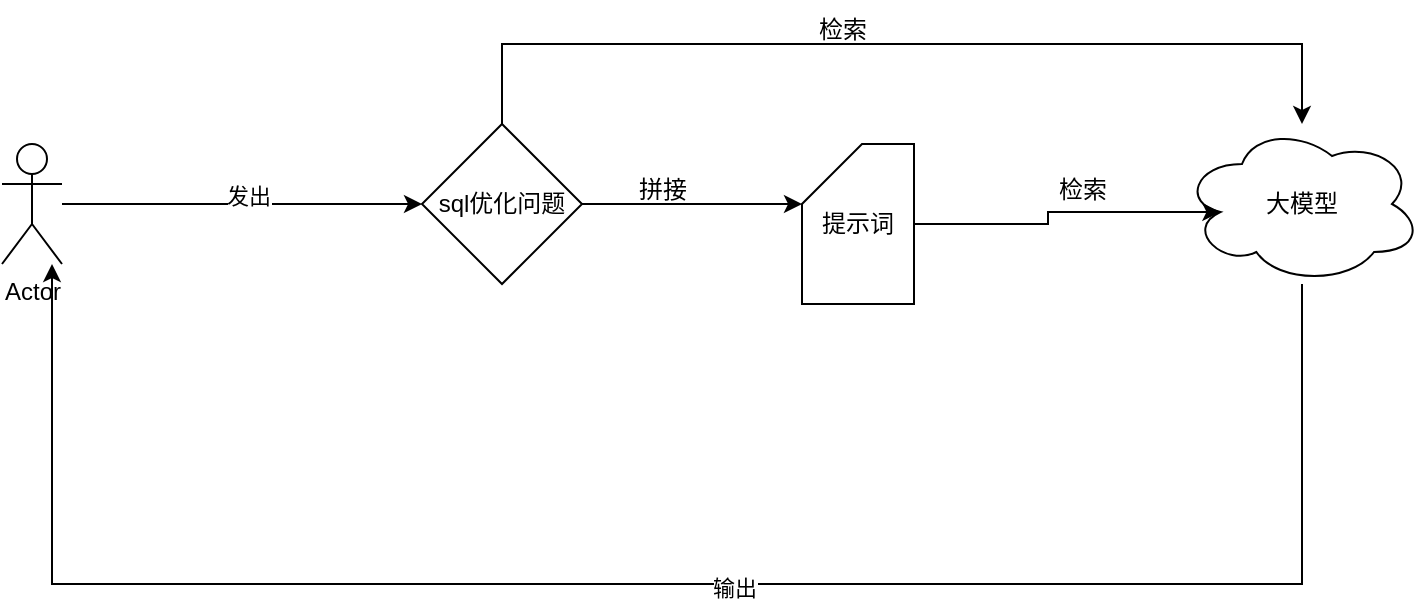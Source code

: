 <mxfile version="24.8.3">
  <diagram name="Page-1" id="tqxw0gBeraFI0OXL8EfA">
    <mxGraphModel dx="1042" dy="565" grid="1" gridSize="10" guides="1" tooltips="1" connect="1" arrows="1" fold="1" page="1" pageScale="1" pageWidth="827" pageHeight="1169" math="0" shadow="0">
      <root>
        <mxCell id="0" />
        <mxCell id="1" parent="0" />
        <mxCell id="1UhxWynhZM064HHI5On9-16" style="edgeStyle=orthogonalEdgeStyle;rounded=0;orthogonalLoop=1;jettySize=auto;html=1;entryX=0;entryY=0.5;entryDx=0;entryDy=0;" edge="1" parent="1" source="1UhxWynhZM064HHI5On9-1" target="1UhxWynhZM064HHI5On9-2">
          <mxGeometry relative="1" as="geometry" />
        </mxCell>
        <mxCell id="1UhxWynhZM064HHI5On9-19" value="发出" style="edgeLabel;html=1;align=center;verticalAlign=middle;resizable=0;points=[];" vertex="1" connectable="0" parent="1UhxWynhZM064HHI5On9-16">
          <mxGeometry x="0.031" y="4" relative="1" as="geometry">
            <mxPoint as="offset" />
          </mxGeometry>
        </mxCell>
        <mxCell id="1UhxWynhZM064HHI5On9-1" value="Actor" style="shape=umlActor;verticalLabelPosition=bottom;verticalAlign=top;html=1;outlineConnect=0;" vertex="1" parent="1">
          <mxGeometry x="50" y="220" width="30" height="60" as="geometry" />
        </mxCell>
        <mxCell id="1UhxWynhZM064HHI5On9-17" style="edgeStyle=orthogonalEdgeStyle;rounded=0;orthogonalLoop=1;jettySize=auto;html=1;" edge="1" parent="1" source="1UhxWynhZM064HHI5On9-2" target="1UhxWynhZM064HHI5On9-3">
          <mxGeometry relative="1" as="geometry">
            <Array as="points">
              <mxPoint x="300" y="170" />
              <mxPoint x="700" y="170" />
            </Array>
          </mxGeometry>
        </mxCell>
        <mxCell id="1UhxWynhZM064HHI5On9-2" value="sql优化问题" style="rhombus;whiteSpace=wrap;html=1;" vertex="1" parent="1">
          <mxGeometry x="260" y="210" width="80" height="80" as="geometry" />
        </mxCell>
        <mxCell id="1UhxWynhZM064HHI5On9-7" style="edgeStyle=orthogonalEdgeStyle;rounded=0;orthogonalLoop=1;jettySize=auto;html=1;" edge="1" parent="1" source="1UhxWynhZM064HHI5On9-3" target="1UhxWynhZM064HHI5On9-1">
          <mxGeometry relative="1" as="geometry">
            <Array as="points">
              <mxPoint x="700" y="440" />
              <mxPoint x="75" y="440" />
            </Array>
          </mxGeometry>
        </mxCell>
        <mxCell id="1UhxWynhZM064HHI5On9-8" value="输出" style="edgeLabel;html=1;align=center;verticalAlign=middle;resizable=0;points=[];" vertex="1" connectable="0" parent="1UhxWynhZM064HHI5On9-7">
          <mxGeometry x="-0.072" y="2" relative="1" as="geometry">
            <mxPoint as="offset" />
          </mxGeometry>
        </mxCell>
        <mxCell id="1UhxWynhZM064HHI5On9-3" value="大模型" style="ellipse;shape=cloud;whiteSpace=wrap;html=1;" vertex="1" parent="1">
          <mxGeometry x="640" y="210" width="120" height="80" as="geometry" />
        </mxCell>
        <mxCell id="1UhxWynhZM064HHI5On9-9" value="提示词" style="shape=card;whiteSpace=wrap;html=1;" vertex="1" parent="1">
          <mxGeometry x="450" y="220" width="56" height="80" as="geometry" />
        </mxCell>
        <mxCell id="1UhxWynhZM064HHI5On9-14" style="edgeStyle=orthogonalEdgeStyle;rounded=0;orthogonalLoop=1;jettySize=auto;html=1;entryX=0.16;entryY=0.55;entryDx=0;entryDy=0;entryPerimeter=0;" edge="1" parent="1" source="1UhxWynhZM064HHI5On9-9" target="1UhxWynhZM064HHI5On9-3">
          <mxGeometry relative="1" as="geometry" />
        </mxCell>
        <mxCell id="1UhxWynhZM064HHI5On9-15" style="edgeStyle=orthogonalEdgeStyle;rounded=0;orthogonalLoop=1;jettySize=auto;html=1;entryX=0;entryY=0;entryDx=0;entryDy=30;entryPerimeter=0;" edge="1" parent="1" source="1UhxWynhZM064HHI5On9-2" target="1UhxWynhZM064HHI5On9-9">
          <mxGeometry relative="1" as="geometry" />
        </mxCell>
        <mxCell id="1UhxWynhZM064HHI5On9-18" value="检索" style="text;html=1;align=center;verticalAlign=middle;resizable=0;points=[];autosize=1;strokeColor=none;fillColor=none;" vertex="1" parent="1">
          <mxGeometry x="445" y="148" width="50" height="30" as="geometry" />
        </mxCell>
        <mxCell id="1UhxWynhZM064HHI5On9-20" value="拼接" style="text;html=1;align=center;verticalAlign=middle;resizable=0;points=[];autosize=1;strokeColor=none;fillColor=none;" vertex="1" parent="1">
          <mxGeometry x="355" y="228" width="50" height="30" as="geometry" />
        </mxCell>
        <mxCell id="1UhxWynhZM064HHI5On9-21" value="检索" style="text;html=1;align=center;verticalAlign=middle;resizable=0;points=[];autosize=1;strokeColor=none;fillColor=none;" vertex="1" parent="1">
          <mxGeometry x="565" y="228" width="50" height="30" as="geometry" />
        </mxCell>
      </root>
    </mxGraphModel>
  </diagram>
</mxfile>
